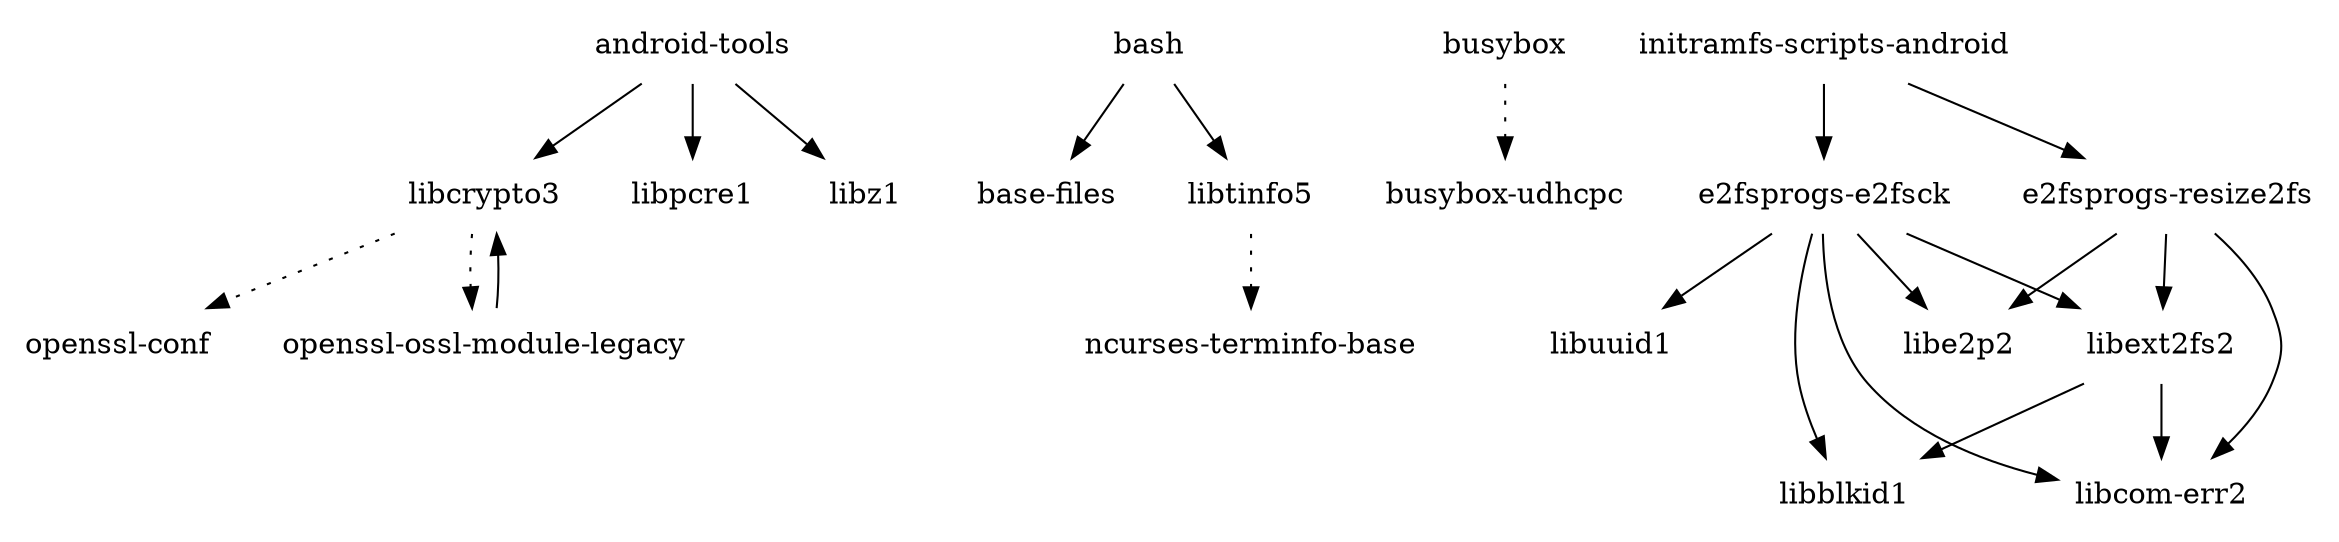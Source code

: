 digraph depends {
    node [shape=plaintext]
"android-tools" -> "libcrypto3"
"android-tools" -> "libpcre1"
"android-tools" -> "libz1"
"bash" -> "base-files"
"bash" -> "libtinfo5"
"busybox" -> "busybox-udhcpc" [style=dotted]
"e2fsprogs-e2fsck" -> "libblkid1"
"e2fsprogs-e2fsck" -> "libcom-err2"
"e2fsprogs-e2fsck" -> "libe2p2"
"e2fsprogs-e2fsck" -> "libext2fs2"
"e2fsprogs-e2fsck" -> "libuuid1"
"e2fsprogs-resize2fs" -> "libcom-err2"
"e2fsprogs-resize2fs" -> "libe2p2"
"e2fsprogs-resize2fs" -> "libext2fs2"
"initramfs-scripts-android" -> "e2fsprogs-e2fsck"
"initramfs-scripts-android" -> "e2fsprogs-resize2fs"
"libcrypto3" -> "openssl-conf" [style=dotted]
"libcrypto3" -> "openssl-ossl-module-legacy" [style=dotted]
"libext2fs2" -> "libblkid1"
"libext2fs2" -> "libcom-err2"
"libtinfo5" -> "ncurses-terminfo-base" [style=dotted]
"openssl-ossl-module-legacy" -> "libcrypto3"
}
